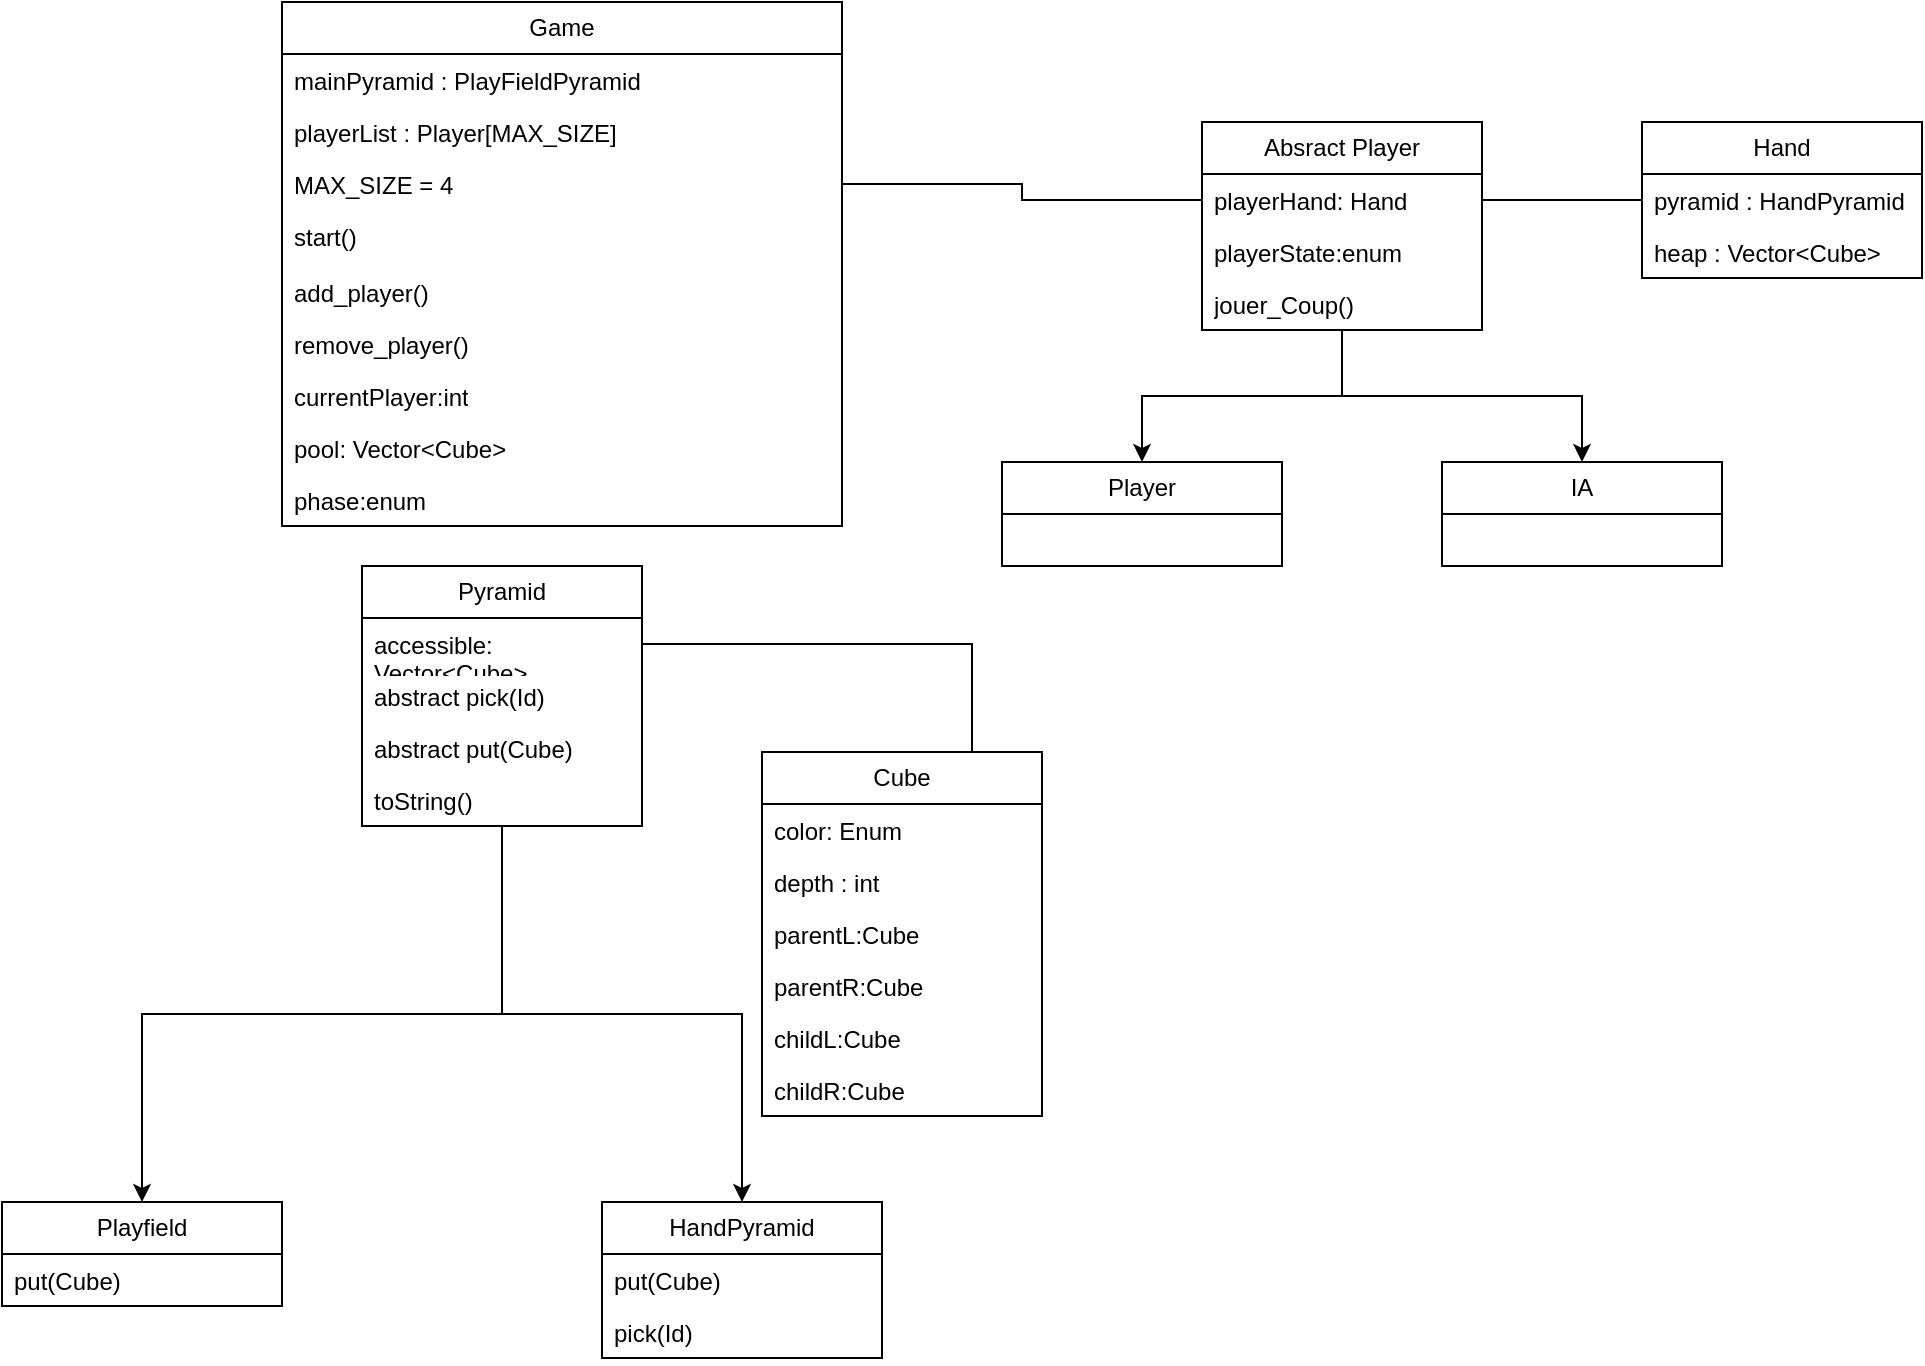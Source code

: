 <mxfile version="28.0.4">
  <diagram id="C5RBs43oDa-KdzZeNtuy" name="Page-1">
    <mxGraphModel dx="2203" dy="717" grid="1" gridSize="10" guides="1" tooltips="1" connect="1" arrows="1" fold="1" page="1" pageScale="1" pageWidth="827" pageHeight="1169" math="0" shadow="0">
      <root>
        <mxCell id="WIyWlLk6GJQsqaUBKTNV-0" />
        <mxCell id="WIyWlLk6GJQsqaUBKTNV-1" parent="WIyWlLk6GJQsqaUBKTNV-0" />
        <mxCell id="7PJJ7SYA10u5WTq2QxUQ-0" value="Game" style="swimlane;fontStyle=0;childLayout=stackLayout;horizontal=1;startSize=26;fillColor=none;horizontalStack=0;resizeParent=1;resizeParentMax=0;resizeLast=0;collapsible=1;marginBottom=0;whiteSpace=wrap;html=1;" vertex="1" parent="WIyWlLk6GJQsqaUBKTNV-1">
          <mxGeometry x="70" y="70" width="280" height="262" as="geometry" />
        </mxCell>
        <mxCell id="7PJJ7SYA10u5WTq2QxUQ-1" value="mainPyramid : PlayFieldPyramid " style="text;strokeColor=none;fillColor=none;align=left;verticalAlign=top;spacingLeft=4;spacingRight=4;overflow=hidden;rotatable=0;points=[[0,0.5],[1,0.5]];portConstraint=eastwest;whiteSpace=wrap;html=1;" vertex="1" parent="7PJJ7SYA10u5WTq2QxUQ-0">
          <mxGeometry y="26" width="280" height="26" as="geometry" />
        </mxCell>
        <mxCell id="7PJJ7SYA10u5WTq2QxUQ-2" value="playerList : Player[MAX_SIZE]" style="text;strokeColor=none;fillColor=none;align=left;verticalAlign=top;spacingLeft=4;spacingRight=4;overflow=hidden;rotatable=0;points=[[0,0.5],[1,0.5]];portConstraint=eastwest;whiteSpace=wrap;html=1;" vertex="1" parent="7PJJ7SYA10u5WTq2QxUQ-0">
          <mxGeometry y="52" width="280" height="26" as="geometry" />
        </mxCell>
        <mxCell id="7PJJ7SYA10u5WTq2QxUQ-3" value="&lt;div&gt;MAX_SIZE = 4&lt;/div&gt;" style="text;strokeColor=none;fillColor=none;align=left;verticalAlign=top;spacingLeft=4;spacingRight=4;overflow=hidden;rotatable=0;points=[[0,0.5],[1,0.5]];portConstraint=eastwest;whiteSpace=wrap;html=1;" vertex="1" parent="7PJJ7SYA10u5WTq2QxUQ-0">
          <mxGeometry y="78" width="280" height="26" as="geometry" />
        </mxCell>
        <mxCell id="7PJJ7SYA10u5WTq2QxUQ-4" value="&lt;div&gt;start()&lt;/div&gt;" style="text;strokeColor=none;fillColor=none;align=left;verticalAlign=top;spacingLeft=4;spacingRight=4;overflow=hidden;rotatable=0;points=[[0,0.5],[1,0.5]];portConstraint=eastwest;whiteSpace=wrap;html=1;" vertex="1" parent="7PJJ7SYA10u5WTq2QxUQ-0">
          <mxGeometry y="104" width="280" height="28" as="geometry" />
        </mxCell>
        <mxCell id="7PJJ7SYA10u5WTq2QxUQ-5" value="add_player()" style="text;strokeColor=none;fillColor=none;align=left;verticalAlign=top;spacingLeft=4;spacingRight=4;overflow=hidden;rotatable=0;points=[[0,0.5],[1,0.5]];portConstraint=eastwest;whiteSpace=wrap;html=1;" vertex="1" parent="7PJJ7SYA10u5WTq2QxUQ-0">
          <mxGeometry y="132" width="280" height="26" as="geometry" />
        </mxCell>
        <mxCell id="7PJJ7SYA10u5WTq2QxUQ-6" value="remove_player()" style="text;strokeColor=none;fillColor=none;align=left;verticalAlign=top;spacingLeft=4;spacingRight=4;overflow=hidden;rotatable=0;points=[[0,0.5],[1,0.5]];portConstraint=eastwest;whiteSpace=wrap;html=1;" vertex="1" parent="7PJJ7SYA10u5WTq2QxUQ-0">
          <mxGeometry y="158" width="280" height="26" as="geometry" />
        </mxCell>
        <mxCell id="7PJJ7SYA10u5WTq2QxUQ-65" value="currentPlayer:int" style="text;strokeColor=none;fillColor=none;align=left;verticalAlign=top;spacingLeft=4;spacingRight=4;overflow=hidden;rotatable=0;points=[[0,0.5],[1,0.5]];portConstraint=eastwest;whiteSpace=wrap;html=1;" vertex="1" parent="7PJJ7SYA10u5WTq2QxUQ-0">
          <mxGeometry y="184" width="280" height="26" as="geometry" />
        </mxCell>
        <mxCell id="7PJJ7SYA10u5WTq2QxUQ-67" value="pool: Vector&amp;lt;Cube&amp;gt;" style="text;strokeColor=none;fillColor=none;align=left;verticalAlign=top;spacingLeft=4;spacingRight=4;overflow=hidden;rotatable=0;points=[[0,0.5],[1,0.5]];portConstraint=eastwest;whiteSpace=wrap;html=1;" vertex="1" parent="7PJJ7SYA10u5WTq2QxUQ-0">
          <mxGeometry y="210" width="280" height="26" as="geometry" />
        </mxCell>
        <mxCell id="7PJJ7SYA10u5WTq2QxUQ-66" value="phase:enum" style="text;strokeColor=none;fillColor=none;align=left;verticalAlign=top;spacingLeft=4;spacingRight=4;overflow=hidden;rotatable=0;points=[[0,0.5],[1,0.5]];portConstraint=eastwest;whiteSpace=wrap;html=1;" vertex="1" parent="7PJJ7SYA10u5WTq2QxUQ-0">
          <mxGeometry y="236" width="280" height="26" as="geometry" />
        </mxCell>
        <mxCell id="7PJJ7SYA10u5WTq2QxUQ-40" style="edgeStyle=orthogonalEdgeStyle;rounded=0;orthogonalLoop=1;jettySize=auto;html=1;exitX=0.5;exitY=1;exitDx=0;exitDy=0;entryX=0.5;entryY=0;entryDx=0;entryDy=0;" edge="1" parent="WIyWlLk6GJQsqaUBKTNV-1" source="7PJJ7SYA10u5WTq2QxUQ-7" target="7PJJ7SYA10u5WTq2QxUQ-11">
          <mxGeometry relative="1" as="geometry" />
        </mxCell>
        <mxCell id="7PJJ7SYA10u5WTq2QxUQ-41" style="edgeStyle=orthogonalEdgeStyle;rounded=0;orthogonalLoop=1;jettySize=auto;html=1;exitX=0.5;exitY=1;exitDx=0;exitDy=0;entryX=0.5;entryY=0;entryDx=0;entryDy=0;" edge="1" parent="WIyWlLk6GJQsqaUBKTNV-1" source="7PJJ7SYA10u5WTq2QxUQ-7" target="7PJJ7SYA10u5WTq2QxUQ-15">
          <mxGeometry relative="1" as="geometry" />
        </mxCell>
        <mxCell id="7PJJ7SYA10u5WTq2QxUQ-7" value="Absract Player" style="swimlane;fontStyle=0;childLayout=stackLayout;horizontal=1;startSize=26;fillColor=none;horizontalStack=0;resizeParent=1;resizeParentMax=0;resizeLast=0;collapsible=1;marginBottom=0;whiteSpace=wrap;html=1;" vertex="1" parent="WIyWlLk6GJQsqaUBKTNV-1">
          <mxGeometry x="530" y="130" width="140" height="104" as="geometry" />
        </mxCell>
        <mxCell id="7PJJ7SYA10u5WTq2QxUQ-19" value="playerHand: Hand" style="text;strokeColor=none;fillColor=none;align=left;verticalAlign=top;spacingLeft=4;spacingRight=4;overflow=hidden;rotatable=0;points=[[0,0.5],[1,0.5]];portConstraint=eastwest;whiteSpace=wrap;html=1;" vertex="1" parent="7PJJ7SYA10u5WTq2QxUQ-7">
          <mxGeometry y="26" width="140" height="26" as="geometry" />
        </mxCell>
        <mxCell id="7PJJ7SYA10u5WTq2QxUQ-68" value="playerState:enum" style="text;strokeColor=none;fillColor=none;align=left;verticalAlign=top;spacingLeft=4;spacingRight=4;overflow=hidden;rotatable=0;points=[[0,0.5],[1,0.5]];portConstraint=eastwest;whiteSpace=wrap;html=1;" vertex="1" parent="7PJJ7SYA10u5WTq2QxUQ-7">
          <mxGeometry y="52" width="140" height="26" as="geometry" />
        </mxCell>
        <mxCell id="7PJJ7SYA10u5WTq2QxUQ-24" value="jouer_Coup()" style="text;strokeColor=none;fillColor=none;align=left;verticalAlign=top;spacingLeft=4;spacingRight=4;overflow=hidden;rotatable=0;points=[[0,0.5],[1,0.5]];portConstraint=eastwest;whiteSpace=wrap;html=1;" vertex="1" parent="7PJJ7SYA10u5WTq2QxUQ-7">
          <mxGeometry y="78" width="140" height="26" as="geometry" />
        </mxCell>
        <mxCell id="7PJJ7SYA10u5WTq2QxUQ-11" value="Player" style="swimlane;fontStyle=0;childLayout=stackLayout;horizontal=1;startSize=26;fillColor=none;horizontalStack=0;resizeParent=1;resizeParentMax=0;resizeLast=0;collapsible=1;marginBottom=0;whiteSpace=wrap;html=1;" vertex="1" parent="WIyWlLk6GJQsqaUBKTNV-1">
          <mxGeometry x="430" y="300" width="140" height="52" as="geometry" />
        </mxCell>
        <mxCell id="7PJJ7SYA10u5WTq2QxUQ-15" value="IA" style="swimlane;fontStyle=0;childLayout=stackLayout;horizontal=1;startSize=26;fillColor=none;horizontalStack=0;resizeParent=1;resizeParentMax=0;resizeLast=0;collapsible=1;marginBottom=0;whiteSpace=wrap;html=1;" vertex="1" parent="WIyWlLk6GJQsqaUBKTNV-1">
          <mxGeometry x="650" y="300" width="140" height="52" as="geometry" />
        </mxCell>
        <mxCell id="7PJJ7SYA10u5WTq2QxUQ-20" value="Hand" style="swimlane;fontStyle=0;childLayout=stackLayout;horizontal=1;startSize=26;fillColor=none;horizontalStack=0;resizeParent=1;resizeParentMax=0;resizeLast=0;collapsible=1;marginBottom=0;whiteSpace=wrap;html=1;" vertex="1" parent="WIyWlLk6GJQsqaUBKTNV-1">
          <mxGeometry x="750" y="130" width="140" height="78" as="geometry" />
        </mxCell>
        <mxCell id="7PJJ7SYA10u5WTq2QxUQ-21" value="pyramid : HandPyramid" style="text;strokeColor=none;fillColor=none;align=left;verticalAlign=top;spacingLeft=4;spacingRight=4;overflow=hidden;rotatable=0;points=[[0,0.5],[1,0.5]];portConstraint=eastwest;whiteSpace=wrap;html=1;" vertex="1" parent="7PJJ7SYA10u5WTq2QxUQ-20">
          <mxGeometry y="26" width="140" height="26" as="geometry" />
        </mxCell>
        <mxCell id="7PJJ7SYA10u5WTq2QxUQ-22" value="heap : Vector&amp;lt;Cube&amp;gt;" style="text;strokeColor=none;fillColor=none;align=left;verticalAlign=top;spacingLeft=4;spacingRight=4;overflow=hidden;rotatable=0;points=[[0,0.5],[1,0.5]];portConstraint=eastwest;whiteSpace=wrap;html=1;" vertex="1" parent="7PJJ7SYA10u5WTq2QxUQ-20">
          <mxGeometry y="52" width="140" height="26" as="geometry" />
        </mxCell>
        <mxCell id="7PJJ7SYA10u5WTq2QxUQ-60" style="edgeStyle=orthogonalEdgeStyle;rounded=0;orthogonalLoop=1;jettySize=auto;html=1;exitX=0.5;exitY=1;exitDx=0;exitDy=0;entryX=0.5;entryY=0;entryDx=0;entryDy=0;" edge="1" parent="WIyWlLk6GJQsqaUBKTNV-1" source="7PJJ7SYA10u5WTq2QxUQ-31" target="7PJJ7SYA10u5WTq2QxUQ-52">
          <mxGeometry relative="1" as="geometry" />
        </mxCell>
        <mxCell id="7PJJ7SYA10u5WTq2QxUQ-61" style="edgeStyle=orthogonalEdgeStyle;rounded=0;orthogonalLoop=1;jettySize=auto;html=1;exitX=0.5;exitY=1;exitDx=0;exitDy=0;entryX=0.5;entryY=0;entryDx=0;entryDy=0;" edge="1" parent="WIyWlLk6GJQsqaUBKTNV-1" source="7PJJ7SYA10u5WTq2QxUQ-31" target="7PJJ7SYA10u5WTq2QxUQ-56">
          <mxGeometry relative="1" as="geometry" />
        </mxCell>
        <mxCell id="7PJJ7SYA10u5WTq2QxUQ-31" value="Pyramid" style="swimlane;fontStyle=0;childLayout=stackLayout;horizontal=1;startSize=26;fillColor=none;horizontalStack=0;resizeParent=1;resizeParentMax=0;resizeLast=0;collapsible=1;marginBottom=0;whiteSpace=wrap;html=1;" vertex="1" parent="WIyWlLk6GJQsqaUBKTNV-1">
          <mxGeometry x="110" y="352" width="140" height="130" as="geometry" />
        </mxCell>
        <mxCell id="7PJJ7SYA10u5WTq2QxUQ-32" value="accessible: Vector&amp;lt;Cube&amp;gt;" style="text;strokeColor=none;fillColor=none;align=left;verticalAlign=top;spacingLeft=4;spacingRight=4;overflow=hidden;rotatable=0;points=[[0,0.5],[1,0.5]];portConstraint=eastwest;whiteSpace=wrap;html=1;" vertex="1" parent="7PJJ7SYA10u5WTq2QxUQ-31">
          <mxGeometry y="26" width="140" height="26" as="geometry" />
        </mxCell>
        <mxCell id="7PJJ7SYA10u5WTq2QxUQ-49" value="abstract pick(Id)" style="text;strokeColor=none;fillColor=none;align=left;verticalAlign=top;spacingLeft=4;spacingRight=4;overflow=hidden;rotatable=0;points=[[0,0.5],[1,0.5]];portConstraint=eastwest;whiteSpace=wrap;html=1;" vertex="1" parent="7PJJ7SYA10u5WTq2QxUQ-31">
          <mxGeometry y="52" width="140" height="26" as="geometry" />
        </mxCell>
        <mxCell id="7PJJ7SYA10u5WTq2QxUQ-48" value="abstract&amp;nbsp;put(Cube)" style="text;strokeColor=none;fillColor=none;align=left;verticalAlign=top;spacingLeft=4;spacingRight=4;overflow=hidden;rotatable=0;points=[[0,0.5],[1,0.5]];portConstraint=eastwest;whiteSpace=wrap;html=1;" vertex="1" parent="7PJJ7SYA10u5WTq2QxUQ-31">
          <mxGeometry y="78" width="140" height="26" as="geometry" />
        </mxCell>
        <mxCell id="7PJJ7SYA10u5WTq2QxUQ-50" value="toString()" style="text;strokeColor=none;fillColor=none;align=left;verticalAlign=top;spacingLeft=4;spacingRight=4;overflow=hidden;rotatable=0;points=[[0,0.5],[1,0.5]];portConstraint=eastwest;whiteSpace=wrap;html=1;" vertex="1" parent="7PJJ7SYA10u5WTq2QxUQ-31">
          <mxGeometry y="104" width="140" height="26" as="geometry" />
        </mxCell>
        <mxCell id="7PJJ7SYA10u5WTq2QxUQ-35" value="Cube" style="swimlane;fontStyle=0;childLayout=stackLayout;horizontal=1;startSize=26;fillColor=none;horizontalStack=0;resizeParent=1;resizeParentMax=0;resizeLast=0;collapsible=1;marginBottom=0;whiteSpace=wrap;html=1;" vertex="1" parent="WIyWlLk6GJQsqaUBKTNV-1">
          <mxGeometry x="310" y="445" width="140" height="182" as="geometry" />
        </mxCell>
        <mxCell id="7PJJ7SYA10u5WTq2QxUQ-36" value="color: Enum" style="text;strokeColor=none;fillColor=none;align=left;verticalAlign=top;spacingLeft=4;spacingRight=4;overflow=hidden;rotatable=0;points=[[0,0.5],[1,0.5]];portConstraint=eastwest;whiteSpace=wrap;html=1;" vertex="1" parent="7PJJ7SYA10u5WTq2QxUQ-35">
          <mxGeometry y="26" width="140" height="26" as="geometry" />
        </mxCell>
        <mxCell id="7PJJ7SYA10u5WTq2QxUQ-37" value="depth : int" style="text;strokeColor=none;fillColor=none;align=left;verticalAlign=top;spacingLeft=4;spacingRight=4;overflow=hidden;rotatable=0;points=[[0,0.5],[1,0.5]];portConstraint=eastwest;whiteSpace=wrap;html=1;" vertex="1" parent="7PJJ7SYA10u5WTq2QxUQ-35">
          <mxGeometry y="52" width="140" height="26" as="geometry" />
        </mxCell>
        <mxCell id="7PJJ7SYA10u5WTq2QxUQ-44" value="parentL:Cube" style="text;strokeColor=none;fillColor=none;align=left;verticalAlign=top;spacingLeft=4;spacingRight=4;overflow=hidden;rotatable=0;points=[[0,0.5],[1,0.5]];portConstraint=eastwest;whiteSpace=wrap;html=1;" vertex="1" parent="7PJJ7SYA10u5WTq2QxUQ-35">
          <mxGeometry y="78" width="140" height="26" as="geometry" />
        </mxCell>
        <mxCell id="7PJJ7SYA10u5WTq2QxUQ-45" value="parentR:Cube" style="text;strokeColor=none;fillColor=none;align=left;verticalAlign=top;spacingLeft=4;spacingRight=4;overflow=hidden;rotatable=0;points=[[0,0.5],[1,0.5]];portConstraint=eastwest;whiteSpace=wrap;html=1;" vertex="1" parent="7PJJ7SYA10u5WTq2QxUQ-35">
          <mxGeometry y="104" width="140" height="26" as="geometry" />
        </mxCell>
        <mxCell id="7PJJ7SYA10u5WTq2QxUQ-46" value="childL:Cube" style="text;strokeColor=none;fillColor=none;align=left;verticalAlign=top;spacingLeft=4;spacingRight=4;overflow=hidden;rotatable=0;points=[[0,0.5],[1,0.5]];portConstraint=eastwest;whiteSpace=wrap;html=1;" vertex="1" parent="7PJJ7SYA10u5WTq2QxUQ-35">
          <mxGeometry y="130" width="140" height="26" as="geometry" />
        </mxCell>
        <mxCell id="7PJJ7SYA10u5WTq2QxUQ-47" value="childR:Cube" style="text;strokeColor=none;fillColor=none;align=left;verticalAlign=top;spacingLeft=4;spacingRight=4;overflow=hidden;rotatable=0;points=[[0,0.5],[1,0.5]];portConstraint=eastwest;whiteSpace=wrap;html=1;" vertex="1" parent="7PJJ7SYA10u5WTq2QxUQ-35">
          <mxGeometry y="156" width="140" height="26" as="geometry" />
        </mxCell>
        <mxCell id="7PJJ7SYA10u5WTq2QxUQ-39" style="edgeStyle=orthogonalEdgeStyle;rounded=0;orthogonalLoop=1;jettySize=auto;html=1;exitX=1;exitY=0.5;exitDx=0;exitDy=0;entryX=0;entryY=0.5;entryDx=0;entryDy=0;endArrow=none;endFill=0;" edge="1" parent="WIyWlLk6GJQsqaUBKTNV-1" source="7PJJ7SYA10u5WTq2QxUQ-3" target="7PJJ7SYA10u5WTq2QxUQ-19">
          <mxGeometry relative="1" as="geometry" />
        </mxCell>
        <mxCell id="7PJJ7SYA10u5WTq2QxUQ-42" style="edgeStyle=orthogonalEdgeStyle;rounded=0;orthogonalLoop=1;jettySize=auto;html=1;exitX=1;exitY=0.5;exitDx=0;exitDy=0;entryX=0;entryY=0.5;entryDx=0;entryDy=0;endArrow=none;endFill=0;" edge="1" parent="WIyWlLk6GJQsqaUBKTNV-1" source="7PJJ7SYA10u5WTq2QxUQ-19" target="7PJJ7SYA10u5WTq2QxUQ-21">
          <mxGeometry relative="1" as="geometry" />
        </mxCell>
        <mxCell id="7PJJ7SYA10u5WTq2QxUQ-43" style="edgeStyle=orthogonalEdgeStyle;rounded=0;orthogonalLoop=1;jettySize=auto;html=1;exitX=1;exitY=0.5;exitDx=0;exitDy=0;entryX=0.75;entryY=0;entryDx=0;entryDy=0;endArrow=none;endFill=0;" edge="1" parent="WIyWlLk6GJQsqaUBKTNV-1" source="7PJJ7SYA10u5WTq2QxUQ-32" target="7PJJ7SYA10u5WTq2QxUQ-35">
          <mxGeometry relative="1" as="geometry" />
        </mxCell>
        <mxCell id="7PJJ7SYA10u5WTq2QxUQ-52" value="Playfield" style="swimlane;fontStyle=0;childLayout=stackLayout;horizontal=1;startSize=26;fillColor=none;horizontalStack=0;resizeParent=1;resizeParentMax=0;resizeLast=0;collapsible=1;marginBottom=0;whiteSpace=wrap;html=1;" vertex="1" parent="WIyWlLk6GJQsqaUBKTNV-1">
          <mxGeometry x="-70" y="670" width="140" height="52" as="geometry" />
        </mxCell>
        <mxCell id="7PJJ7SYA10u5WTq2QxUQ-63" value="put(Cube)" style="text;strokeColor=none;fillColor=none;align=left;verticalAlign=top;spacingLeft=4;spacingRight=4;overflow=hidden;rotatable=0;points=[[0,0.5],[1,0.5]];portConstraint=eastwest;whiteSpace=wrap;html=1;" vertex="1" parent="7PJJ7SYA10u5WTq2QxUQ-52">
          <mxGeometry y="26" width="140" height="26" as="geometry" />
        </mxCell>
        <mxCell id="7PJJ7SYA10u5WTq2QxUQ-56" value="HandPyramid" style="swimlane;fontStyle=0;childLayout=stackLayout;horizontal=1;startSize=26;fillColor=none;horizontalStack=0;resizeParent=1;resizeParentMax=0;resizeLast=0;collapsible=1;marginBottom=0;whiteSpace=wrap;html=1;" vertex="1" parent="WIyWlLk6GJQsqaUBKTNV-1">
          <mxGeometry x="230" y="670" width="140" height="78" as="geometry" />
        </mxCell>
        <mxCell id="7PJJ7SYA10u5WTq2QxUQ-59" value="&lt;div&gt;put(Cube)&lt;/div&gt;" style="text;strokeColor=none;fillColor=none;align=left;verticalAlign=top;spacingLeft=4;spacingRight=4;overflow=hidden;rotatable=0;points=[[0,0.5],[1,0.5]];portConstraint=eastwest;whiteSpace=wrap;html=1;" vertex="1" parent="7PJJ7SYA10u5WTq2QxUQ-56">
          <mxGeometry y="26" width="140" height="26" as="geometry" />
        </mxCell>
        <mxCell id="7PJJ7SYA10u5WTq2QxUQ-64" value="pick(Id)" style="text;strokeColor=none;fillColor=none;align=left;verticalAlign=top;spacingLeft=4;spacingRight=4;overflow=hidden;rotatable=0;points=[[0,0.5],[1,0.5]];portConstraint=eastwest;whiteSpace=wrap;html=1;" vertex="1" parent="7PJJ7SYA10u5WTq2QxUQ-56">
          <mxGeometry y="52" width="140" height="26" as="geometry" />
        </mxCell>
      </root>
    </mxGraphModel>
  </diagram>
</mxfile>
